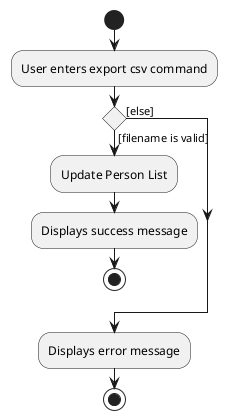 @startuml

start
:User enters export csv command;
if () then ([filename is valid])
    :Update Person List;
    :Displays success message;
    stop
else ([else])
endif
:Displays error message;
stop

@enduml


